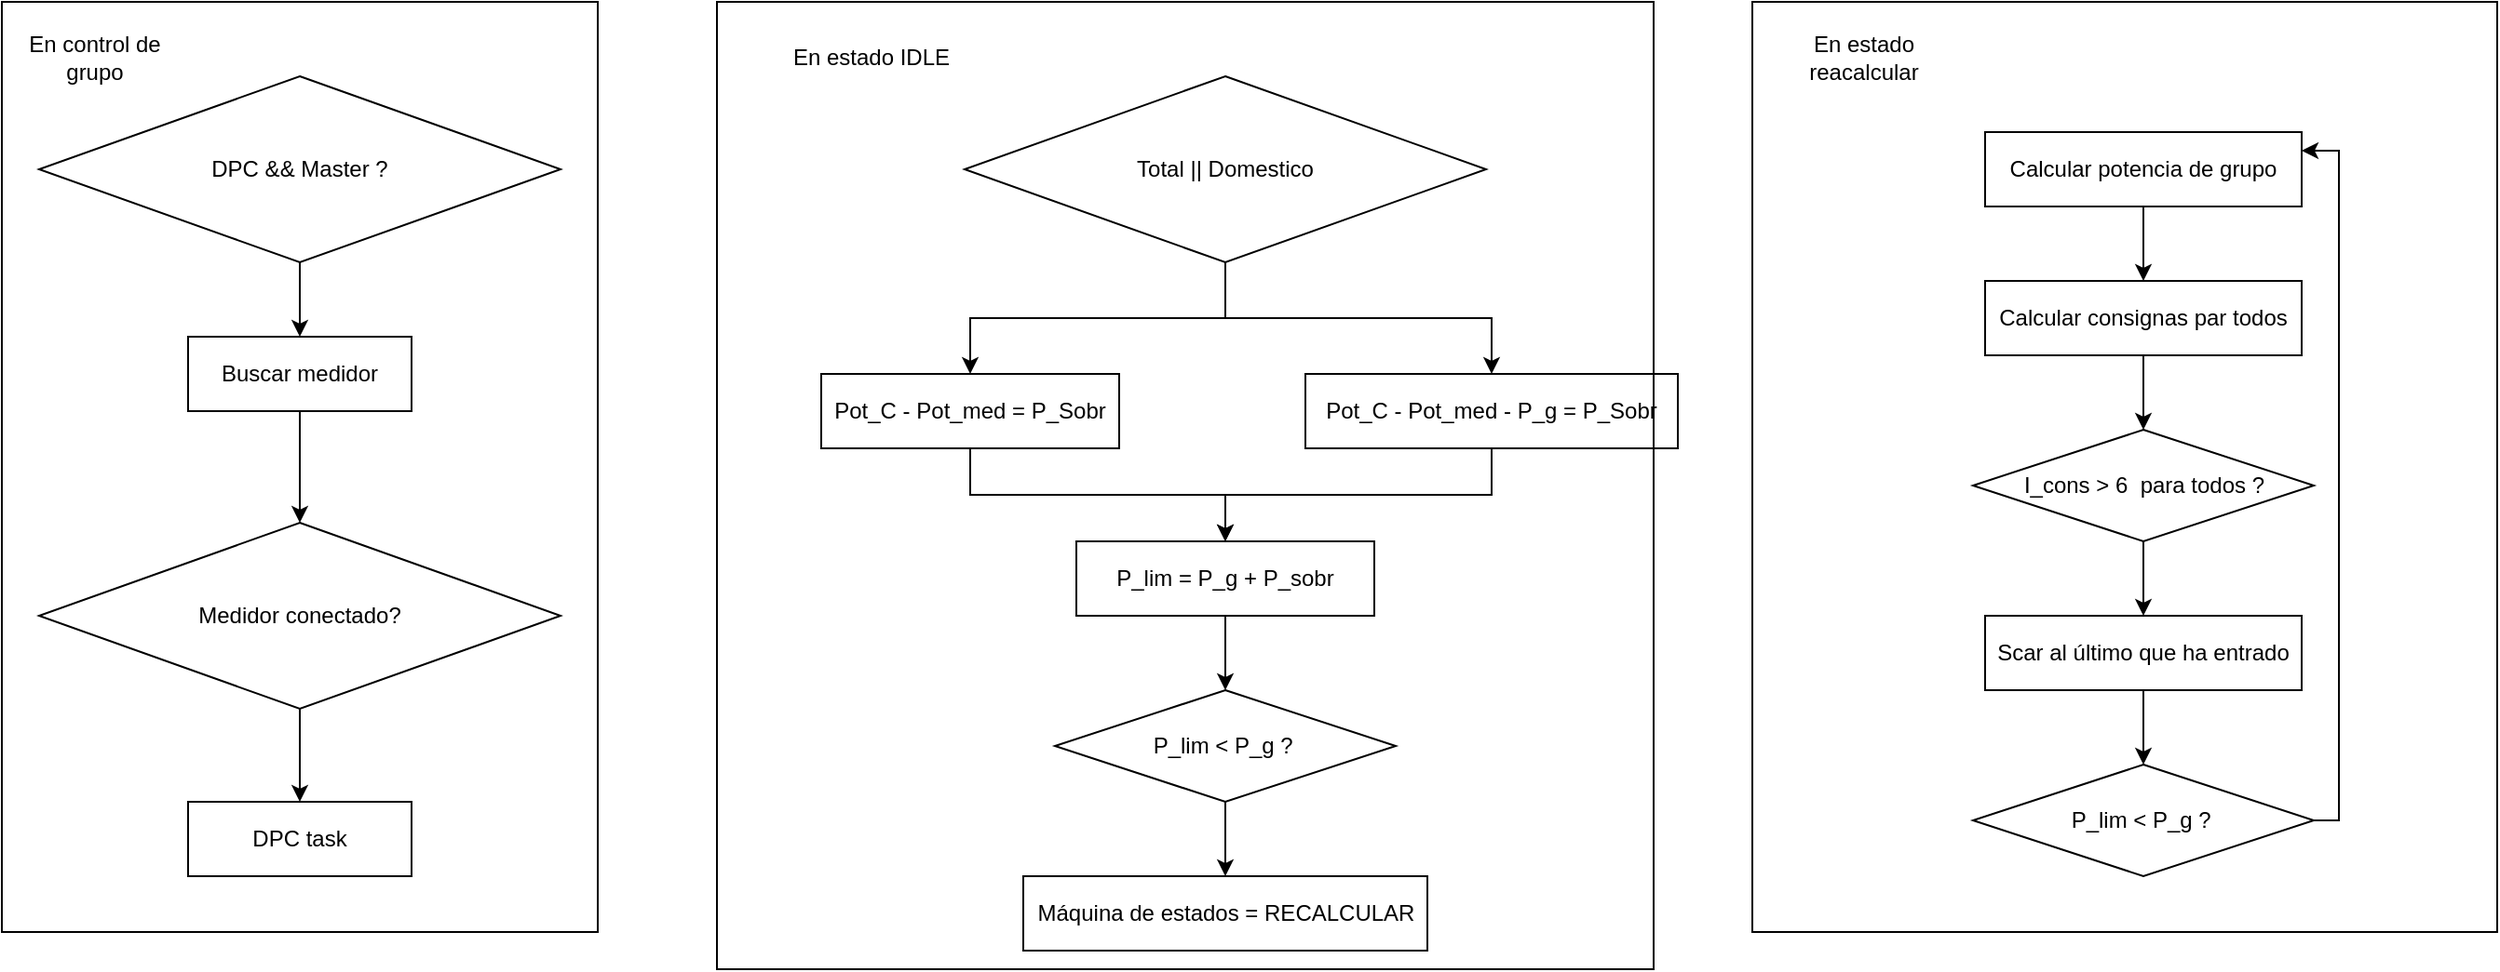 <mxfile>
    <diagram id="Rc448nQBPxsTiiF2uIhX" name="Page-1">
        <mxGraphModel dx="2247" dy="1342" grid="1" gridSize="10" guides="1" tooltips="1" connect="1" arrows="1" fold="1" page="1" pageScale="1" pageWidth="827" pageHeight="1169" math="0" shadow="0">
            <root>
                <mxCell id="0"/>
                <mxCell id="1" parent="0"/>
                <mxCell id="29" value="" style="rounded=0;whiteSpace=wrap;html=1;fillColor=none;" parent="1" vertex="1">
                    <mxGeometry x="970" y="50" width="400" height="500" as="geometry"/>
                </mxCell>
                <mxCell id="12" value="" style="rounded=0;whiteSpace=wrap;html=1;fillColor=none;" parent="1" vertex="1">
                    <mxGeometry x="30" y="50" width="320" height="500" as="geometry"/>
                </mxCell>
                <mxCell id="5" value="" style="edgeStyle=orthogonalEdgeStyle;rounded=0;orthogonalLoop=1;jettySize=auto;html=1;" parent="1" source="3" target="4" edge="1">
                    <mxGeometry relative="1" as="geometry"/>
                </mxCell>
                <mxCell id="3" value="DPC &amp;amp;&amp;amp; Master ?" style="rhombus;whiteSpace=wrap;html=1;" parent="1" vertex="1">
                    <mxGeometry x="50" y="90" width="280" height="100" as="geometry"/>
                </mxCell>
                <mxCell id="7" value="" style="edgeStyle=orthogonalEdgeStyle;rounded=0;orthogonalLoop=1;jettySize=auto;html=1;" parent="1" source="4" target="6" edge="1">
                    <mxGeometry relative="1" as="geometry"/>
                </mxCell>
                <mxCell id="4" value="Buscar medidor" style="rounded=0;whiteSpace=wrap;html=1;" parent="1" vertex="1">
                    <mxGeometry x="130" y="230" width="120" height="40" as="geometry"/>
                </mxCell>
                <mxCell id="9" value="" style="edgeStyle=orthogonalEdgeStyle;rounded=0;orthogonalLoop=1;jettySize=auto;html=1;" parent="1" source="6" target="8" edge="1">
                    <mxGeometry relative="1" as="geometry"/>
                </mxCell>
                <mxCell id="6" value="Medidor conectado?" style="rhombus;whiteSpace=wrap;html=1;" parent="1" vertex="1">
                    <mxGeometry x="50" y="330" width="280" height="100" as="geometry"/>
                </mxCell>
                <mxCell id="8" value="DPC task" style="rounded=0;whiteSpace=wrap;html=1;" parent="1" vertex="1">
                    <mxGeometry x="130" y="480" width="120" height="40" as="geometry"/>
                </mxCell>
                <mxCell id="15" style="edgeStyle=orthogonalEdgeStyle;rounded=0;orthogonalLoop=1;jettySize=auto;html=1;" parent="1" source="13" target="14" edge="1">
                    <mxGeometry relative="1" as="geometry"/>
                </mxCell>
                <mxCell id="19" style="edgeStyle=orthogonalEdgeStyle;rounded=0;orthogonalLoop=1;jettySize=auto;html=1;" parent="1" source="13" target="18" edge="1">
                    <mxGeometry relative="1" as="geometry"/>
                </mxCell>
                <mxCell id="13" value="Total || Domestico" style="rhombus;whiteSpace=wrap;html=1;" parent="1" vertex="1">
                    <mxGeometry x="547" y="90" width="280" height="100" as="geometry"/>
                </mxCell>
                <mxCell id="21" style="edgeStyle=orthogonalEdgeStyle;rounded=0;orthogonalLoop=1;jettySize=auto;html=1;" parent="1" source="14" target="20" edge="1">
                    <mxGeometry relative="1" as="geometry"/>
                </mxCell>
                <mxCell id="14" value="Pot_C - Pot_med = P_Sobr" style="rounded=0;whiteSpace=wrap;html=1;" parent="1" vertex="1">
                    <mxGeometry x="470" y="250" width="160" height="40" as="geometry"/>
                </mxCell>
                <mxCell id="22" style="edgeStyle=orthogonalEdgeStyle;rounded=0;orthogonalLoop=1;jettySize=auto;html=1;entryX=0.5;entryY=0;entryDx=0;entryDy=0;" parent="1" source="18" target="20" edge="1">
                    <mxGeometry relative="1" as="geometry"/>
                </mxCell>
                <mxCell id="18" value="Pot_C - Pot_med - P_g = P_Sobr" style="rounded=0;whiteSpace=wrap;html=1;" parent="1" vertex="1">
                    <mxGeometry x="730" y="250" width="200" height="40" as="geometry"/>
                </mxCell>
                <mxCell id="24" value="" style="edgeStyle=orthogonalEdgeStyle;rounded=0;orthogonalLoop=1;jettySize=auto;html=1;" parent="1" source="20" target="23" edge="1">
                    <mxGeometry relative="1" as="geometry"/>
                </mxCell>
                <mxCell id="20" value="P_lim = P_g + P_sobr" style="rounded=0;whiteSpace=wrap;html=1;" parent="1" vertex="1">
                    <mxGeometry x="607" y="340" width="160" height="40" as="geometry"/>
                </mxCell>
                <mxCell id="26" value="" style="edgeStyle=orthogonalEdgeStyle;rounded=0;orthogonalLoop=1;jettySize=auto;html=1;" parent="1" source="23" target="25" edge="1">
                    <mxGeometry relative="1" as="geometry"/>
                </mxCell>
                <mxCell id="23" value="P_lim &amp;lt; P_g ?&amp;nbsp;" style="rhombus;whiteSpace=wrap;html=1;" parent="1" vertex="1">
                    <mxGeometry x="595.5" y="420" width="183" height="60" as="geometry"/>
                </mxCell>
                <mxCell id="25" value="Máquina de estados = RECALCULAR" style="rounded=0;whiteSpace=wrap;html=1;" parent="1" vertex="1">
                    <mxGeometry x="578.5" y="520" width="217" height="40" as="geometry"/>
                </mxCell>
                <mxCell id="34" value="" style="edgeStyle=orthogonalEdgeStyle;rounded=0;orthogonalLoop=1;jettySize=auto;html=1;" parent="1" source="27" target="33" edge="1">
                    <mxGeometry relative="1" as="geometry"/>
                </mxCell>
                <mxCell id="27" value="I_cons &amp;gt; 6&amp;nbsp; para todos ?" style="rhombus;whiteSpace=wrap;html=1;" parent="1" vertex="1">
                    <mxGeometry x="1088.5" y="280" width="183" height="60" as="geometry"/>
                </mxCell>
                <mxCell id="28" value="" style="rounded=0;whiteSpace=wrap;html=1;fillColor=none;" parent="1" vertex="1">
                    <mxGeometry x="414" y="50" width="503" height="520" as="geometry"/>
                </mxCell>
                <mxCell id="30" value="En control de grupo" style="text;html=1;strokeColor=none;fillColor=none;align=center;verticalAlign=middle;whiteSpace=wrap;rounded=0;" parent="1" vertex="1">
                    <mxGeometry x="30" y="50" width="100" height="60" as="geometry"/>
                </mxCell>
                <mxCell id="31" value="En estado IDLE" style="text;html=1;strokeColor=none;fillColor=none;align=center;verticalAlign=middle;whiteSpace=wrap;rounded=0;" parent="1" vertex="1">
                    <mxGeometry x="447" y="50" width="100" height="60" as="geometry"/>
                </mxCell>
                <mxCell id="32" value="En estado reacalcular" style="text;html=1;strokeColor=none;fillColor=none;align=center;verticalAlign=middle;whiteSpace=wrap;rounded=0;" parent="1" vertex="1">
                    <mxGeometry x="980" y="50" width="100" height="60" as="geometry"/>
                </mxCell>
                <mxCell id="36" value="" style="edgeStyle=orthogonalEdgeStyle;rounded=0;orthogonalLoop=1;jettySize=auto;html=1;" parent="1" source="33" target="35" edge="1">
                    <mxGeometry relative="1" as="geometry"/>
                </mxCell>
                <mxCell id="33" value="Scar al último que ha entrado" style="rounded=0;whiteSpace=wrap;html=1;" parent="1" vertex="1">
                    <mxGeometry x="1095" y="380" width="170" height="40" as="geometry"/>
                </mxCell>
                <mxCell id="42" style="edgeStyle=orthogonalEdgeStyle;rounded=0;orthogonalLoop=1;jettySize=auto;html=1;entryX=1;entryY=0.25;entryDx=0;entryDy=0;" parent="1" source="35" target="39" edge="1">
                    <mxGeometry relative="1" as="geometry">
                        <Array as="points">
                            <mxPoint x="1285" y="490"/>
                            <mxPoint x="1285" y="130"/>
                        </Array>
                    </mxGeometry>
                </mxCell>
                <mxCell id="35" value="P_lim &amp;lt; P_g ?&amp;nbsp;" style="rhombus;whiteSpace=wrap;html=1;" parent="1" vertex="1">
                    <mxGeometry x="1088.5" y="460" width="183" height="60" as="geometry"/>
                </mxCell>
                <mxCell id="38" value="" style="edgeStyle=orthogonalEdgeStyle;rounded=0;orthogonalLoop=1;jettySize=auto;html=1;" parent="1" source="37" target="27" edge="1">
                    <mxGeometry relative="1" as="geometry"/>
                </mxCell>
                <mxCell id="37" value="Calcular consignas par todos" style="rounded=0;whiteSpace=wrap;html=1;" parent="1" vertex="1">
                    <mxGeometry x="1095" y="200" width="170" height="40" as="geometry"/>
                </mxCell>
                <mxCell id="40" value="" style="edgeStyle=orthogonalEdgeStyle;rounded=0;orthogonalLoop=1;jettySize=auto;html=1;" parent="1" source="39" target="37" edge="1">
                    <mxGeometry relative="1" as="geometry"/>
                </mxCell>
                <mxCell id="39" value="Calcular potencia de grupo" style="rounded=0;whiteSpace=wrap;html=1;" parent="1" vertex="1">
                    <mxGeometry x="1095" y="120" width="170" height="40" as="geometry"/>
                </mxCell>
            </root>
        </mxGraphModel>
    </diagram>
</mxfile>